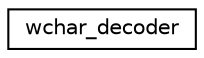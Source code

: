 digraph "Graphical Class Hierarchy"
{
 // LATEX_PDF_SIZE
  edge [fontname="Helvetica",fontsize="10",labelfontname="Helvetica",labelfontsize="10"];
  node [fontname="Helvetica",fontsize="10",shape=record];
  rankdir="LR";
  Node0 [label="wchar_decoder",height=0.2,width=0.4,color="black", fillcolor="white", style="filled",URL="$structwchar__decoder.html",tooltip=" "];
}
